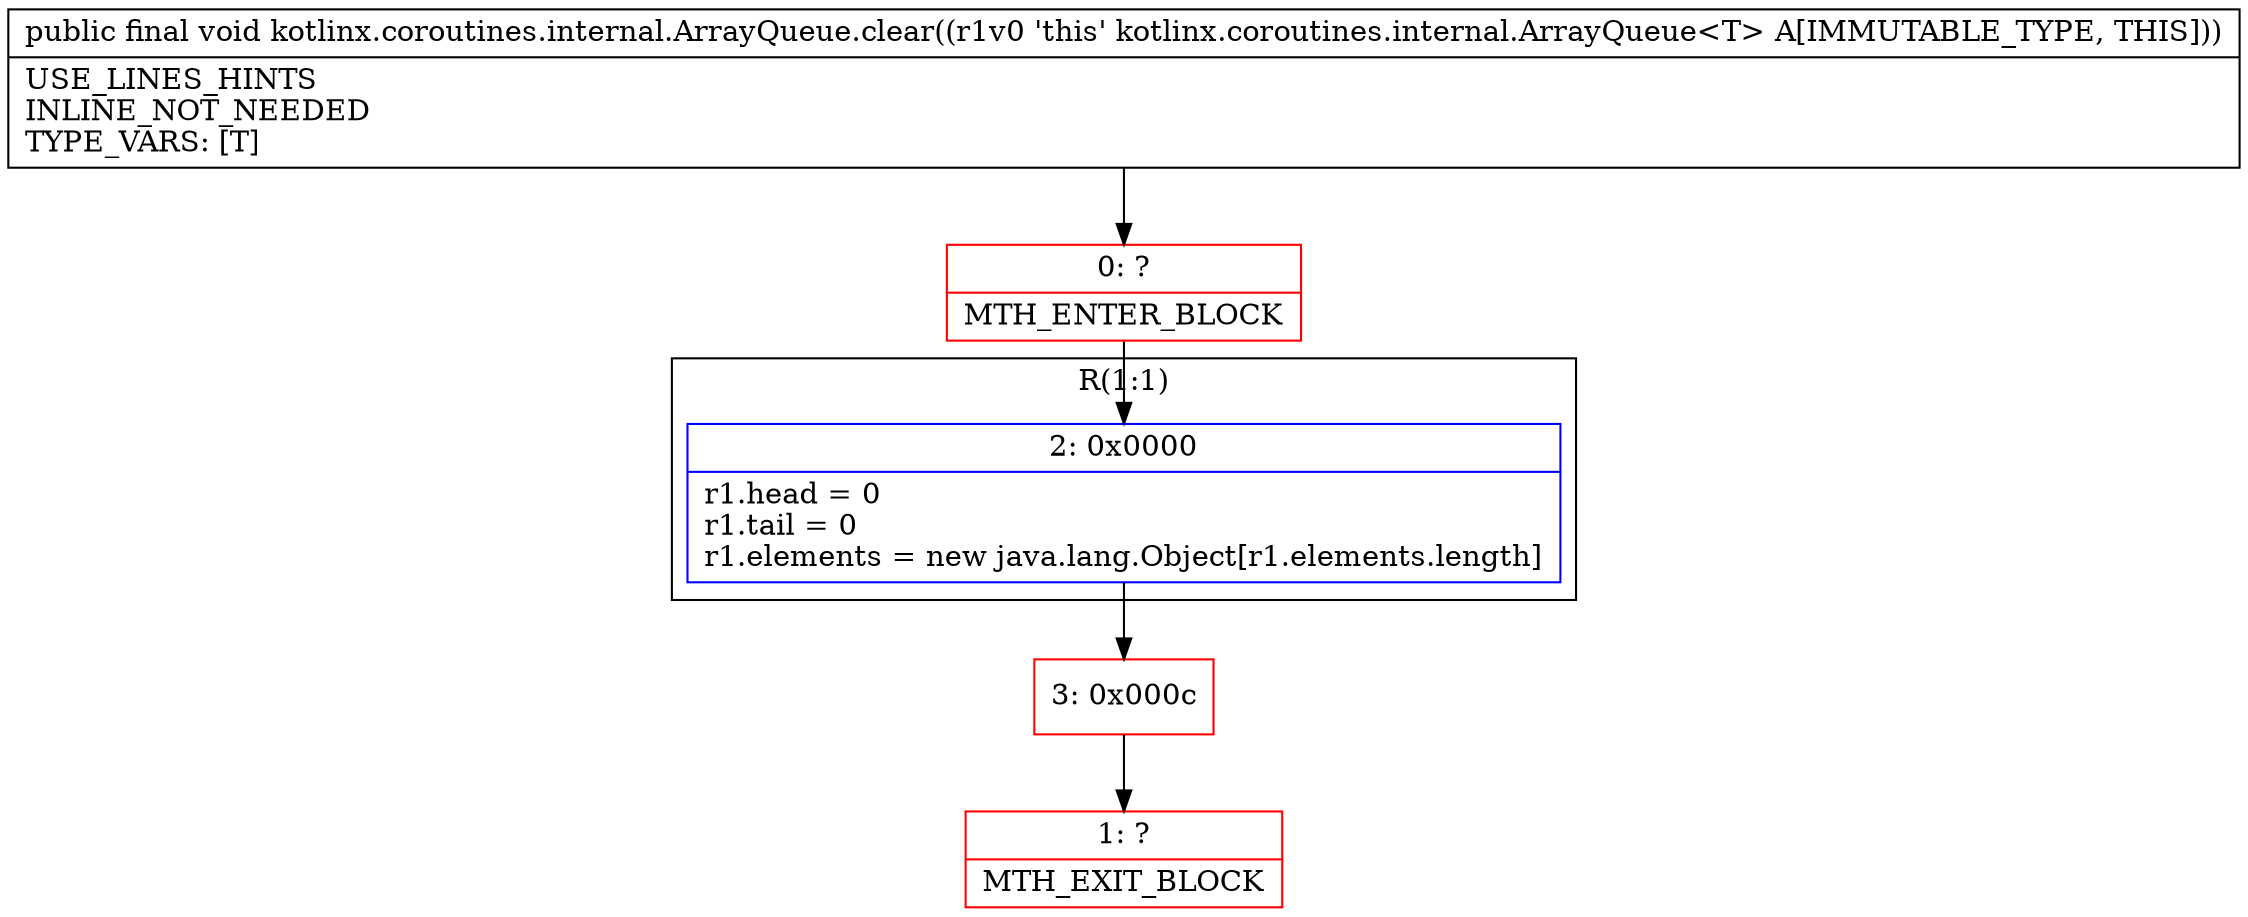 digraph "CFG forkotlinx.coroutines.internal.ArrayQueue.clear()V" {
subgraph cluster_Region_227804050 {
label = "R(1:1)";
node [shape=record,color=blue];
Node_2 [shape=record,label="{2\:\ 0x0000|r1.head = 0\lr1.tail = 0\lr1.elements = new java.lang.Object[r1.elements.length]\l}"];
}
Node_0 [shape=record,color=red,label="{0\:\ ?|MTH_ENTER_BLOCK\l}"];
Node_3 [shape=record,color=red,label="{3\:\ 0x000c}"];
Node_1 [shape=record,color=red,label="{1\:\ ?|MTH_EXIT_BLOCK\l}"];
MethodNode[shape=record,label="{public final void kotlinx.coroutines.internal.ArrayQueue.clear((r1v0 'this' kotlinx.coroutines.internal.ArrayQueue\<T\> A[IMMUTABLE_TYPE, THIS]))  | USE_LINES_HINTS\lINLINE_NOT_NEEDED\lTYPE_VARS: [T]\l}"];
MethodNode -> Node_0;Node_2 -> Node_3;
Node_0 -> Node_2;
Node_3 -> Node_1;
}


